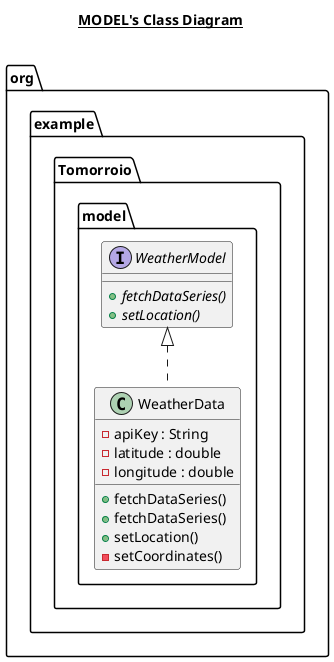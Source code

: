 @startuml

title __MODEL's Class Diagram__\n

  namespace org.example.Tomorroio {
    namespace model {
      class org.example.Tomorroio.model.WeatherData {
          - apiKey : String
          - latitude : double
          - longitude : double
          + fetchDataSeries()
          + fetchDataSeries()
          + setLocation()
          - setCoordinates()
      }
    }
  }
  

  namespace org.example.Tomorroio {
    namespace model {
      interface org.example.Tomorroio.model.WeatherModel {
          {abstract} + fetchDataSeries()
          {abstract} + setLocation()
      }
    }
  }
  

  org.example.Tomorroio.model.WeatherData .up.|> org.example.Tomorroio.model.WeatherModel

@enduml
